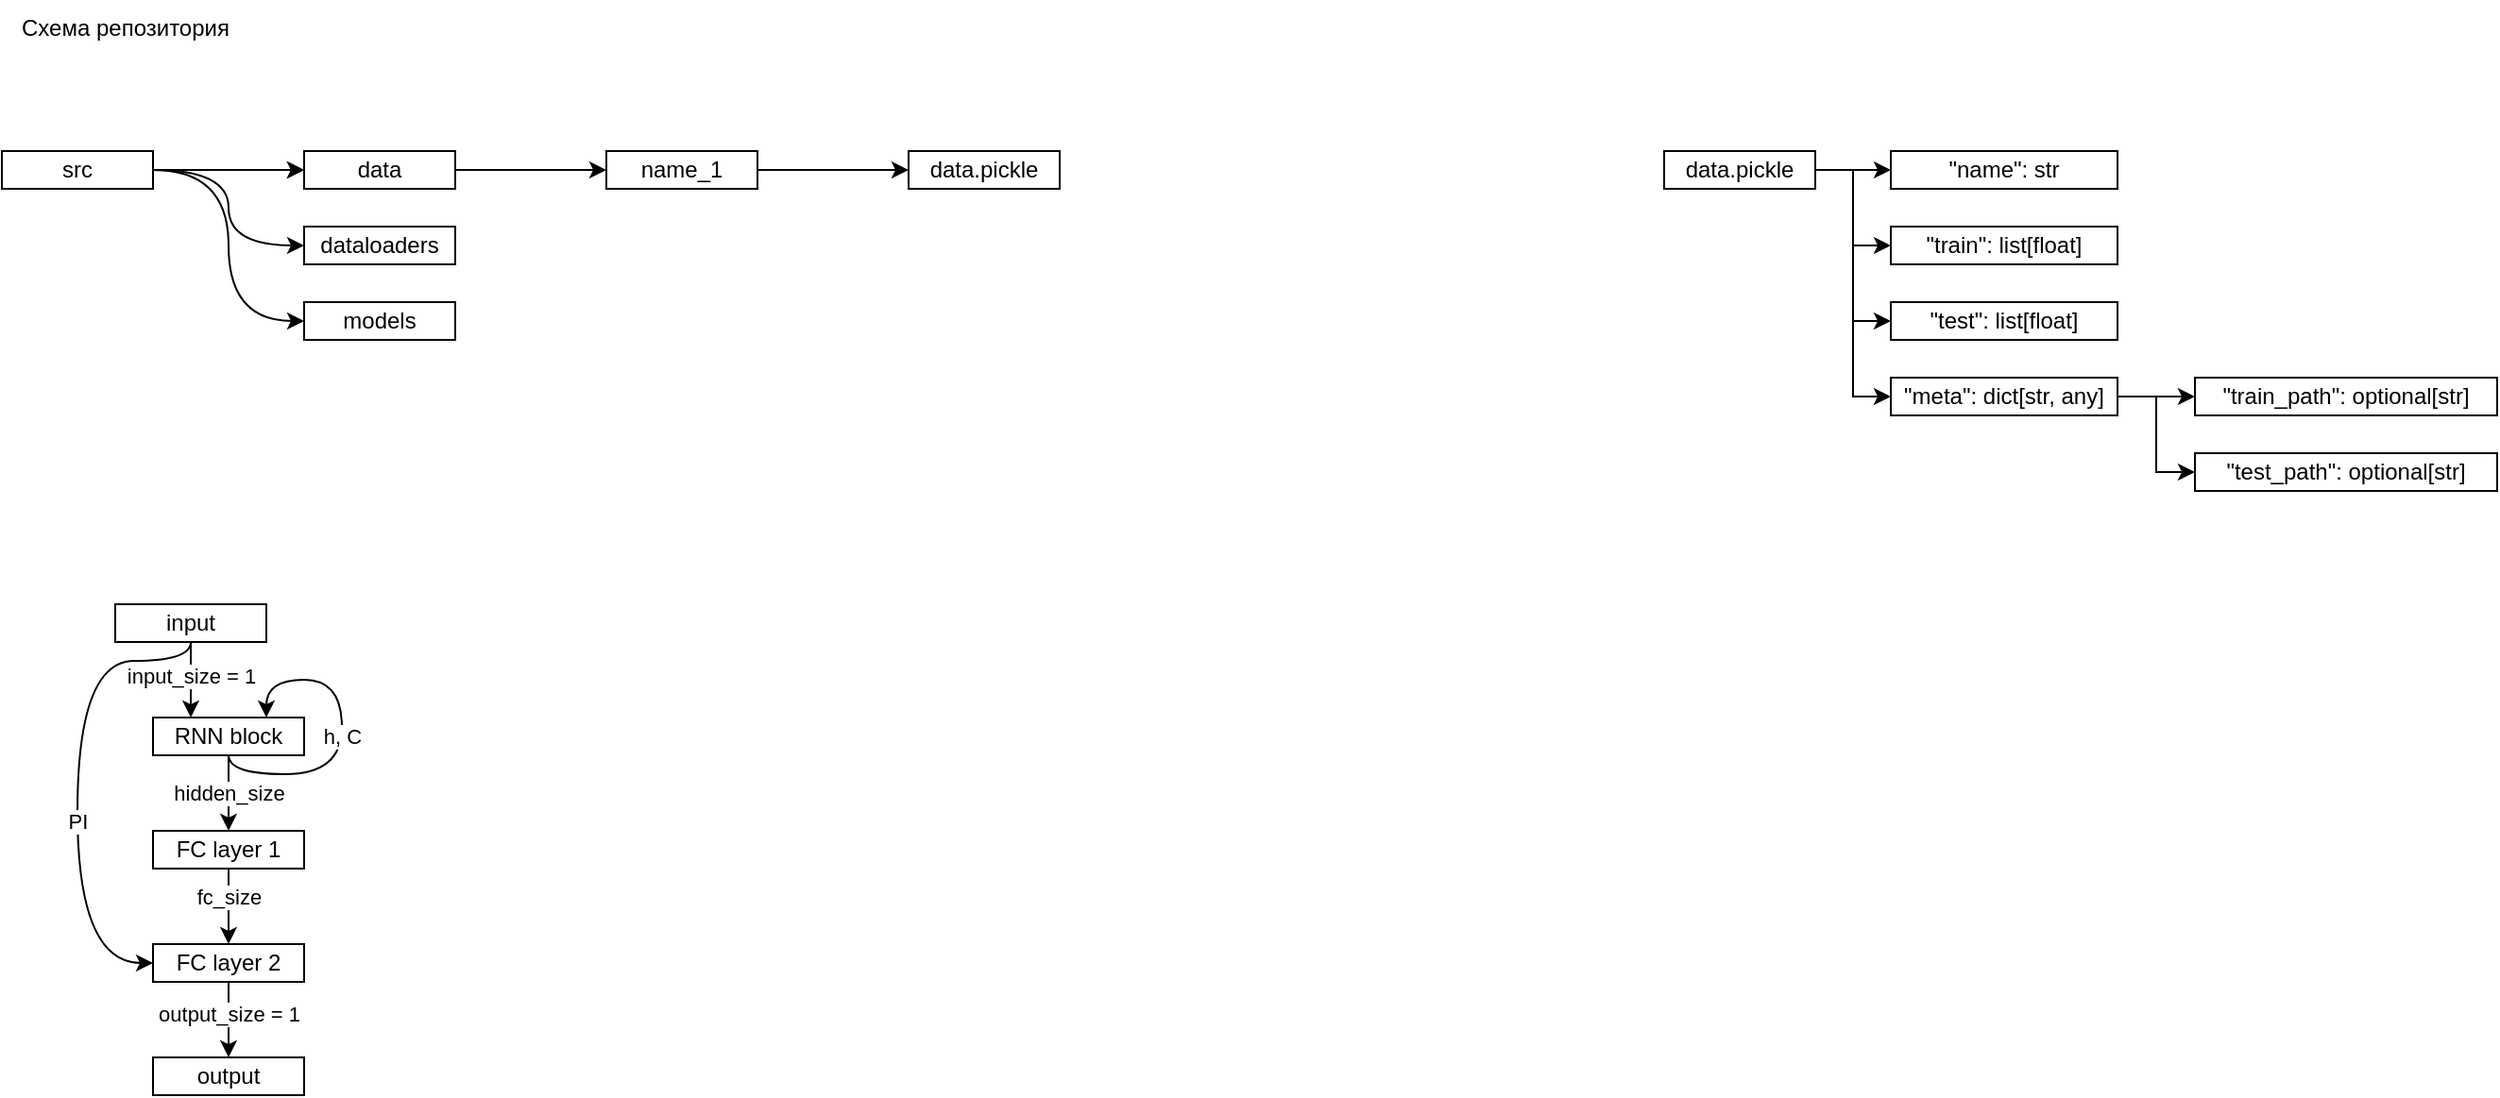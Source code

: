 <mxfile version="24.4.8" type="device">
  <diagram name="Страница — 1" id="RIEjaXJ4QyN4XcJh39Ws">
    <mxGraphModel dx="502" dy="334" grid="1" gridSize="10" guides="1" tooltips="1" connect="1" arrows="1" fold="1" page="1" pageScale="1" pageWidth="827" pageHeight="1169" math="0" shadow="0">
      <root>
        <mxCell id="0" />
        <mxCell id="1" parent="0" />
        <mxCell id="9eR8emhJQJkx69q9jZ3z-4" value="" style="edgeStyle=orthogonalEdgeStyle;rounded=0;orthogonalLoop=1;jettySize=auto;html=1;elbow=vertical;curved=1;" parent="1" source="9eR8emhJQJkx69q9jZ3z-1" target="9eR8emhJQJkx69q9jZ3z-3" edge="1">
          <mxGeometry relative="1" as="geometry" />
        </mxCell>
        <mxCell id="9eR8emhJQJkx69q9jZ3z-6" value="" style="edgeStyle=orthogonalEdgeStyle;rounded=0;orthogonalLoop=1;jettySize=auto;html=1;curved=1;entryX=0;entryY=0.5;entryDx=0;entryDy=0;" parent="1" source="9eR8emhJQJkx69q9jZ3z-1" target="9eR8emhJQJkx69q9jZ3z-5" edge="1">
          <mxGeometry relative="1" as="geometry" />
        </mxCell>
        <mxCell id="9eR8emhJQJkx69q9jZ3z-1" value="src" style="rounded=0;whiteSpace=wrap;html=1;fillColor=none;" parent="1" vertex="1">
          <mxGeometry x="80" y="120" width="80" height="20" as="geometry" />
        </mxCell>
        <mxCell id="9eR8emhJQJkx69q9jZ3z-2" value="Схема репозитория" style="text;html=1;align=center;verticalAlign=middle;resizable=0;points=[];autosize=1;strokeColor=none;fillColor=none;" parent="1" vertex="1">
          <mxGeometry x="80" y="40" width="130" height="30" as="geometry" />
        </mxCell>
        <mxCell id="9eR8emhJQJkx69q9jZ3z-5" value="dataloaders" style="rounded=0;whiteSpace=wrap;html=1;fillColor=none;" parent="1" vertex="1">
          <mxGeometry x="240" y="160" width="80" height="20" as="geometry" />
        </mxCell>
        <mxCell id="9eR8emhJQJkx69q9jZ3z-9" value="" style="edgeStyle=orthogonalEdgeStyle;rounded=0;orthogonalLoop=1;jettySize=auto;html=1;curved=1;entryX=0;entryY=0.5;entryDx=0;entryDy=0;" parent="1" source="9eR8emhJQJkx69q9jZ3z-1" target="9eR8emhJQJkx69q9jZ3z-10" edge="1">
          <mxGeometry relative="1" as="geometry">
            <mxPoint x="425" y="140" as="sourcePoint" />
          </mxGeometry>
        </mxCell>
        <mxCell id="9eR8emhJQJkx69q9jZ3z-10" value="models" style="rounded=0;whiteSpace=wrap;html=1;fillColor=none;" parent="1" vertex="1">
          <mxGeometry x="240" y="200" width="80" height="20" as="geometry" />
        </mxCell>
        <mxCell id="9eR8emhJQJkx69q9jZ3z-13" value="" style="edgeStyle=orthogonalEdgeStyle;rounded=0;orthogonalLoop=1;jettySize=auto;html=1;curved=1;" parent="1" source="9eR8emhJQJkx69q9jZ3z-1" target="9eR8emhJQJkx69q9jZ3z-3" edge="1">
          <mxGeometry relative="1" as="geometry">
            <mxPoint x="200" y="130" as="sourcePoint" />
            <mxPoint x="410" y="180" as="targetPoint" />
          </mxGeometry>
        </mxCell>
        <mxCell id="9eR8emhJQJkx69q9jZ3z-16" value="" style="edgeStyle=orthogonalEdgeStyle;rounded=0;orthogonalLoop=1;jettySize=auto;html=1;" parent="1" source="9eR8emhJQJkx69q9jZ3z-3" target="9eR8emhJQJkx69q9jZ3z-15" edge="1">
          <mxGeometry relative="1" as="geometry" />
        </mxCell>
        <mxCell id="9eR8emhJQJkx69q9jZ3z-3" value="data" style="rounded=0;whiteSpace=wrap;html=1;fillColor=none;" parent="1" vertex="1">
          <mxGeometry x="240" y="120" width="80" height="20" as="geometry" />
        </mxCell>
        <mxCell id="9eR8emhJQJkx69q9jZ3z-18" value="" style="edgeStyle=orthogonalEdgeStyle;rounded=0;orthogonalLoop=1;jettySize=auto;html=1;" parent="1" source="9eR8emhJQJkx69q9jZ3z-15" target="9eR8emhJQJkx69q9jZ3z-17" edge="1">
          <mxGeometry relative="1" as="geometry" />
        </mxCell>
        <mxCell id="9eR8emhJQJkx69q9jZ3z-15" value="name_1" style="rounded=0;whiteSpace=wrap;html=1;fillColor=none;" parent="1" vertex="1">
          <mxGeometry x="400" y="120" width="80" height="20" as="geometry" />
        </mxCell>
        <mxCell id="9eR8emhJQJkx69q9jZ3z-17" value="data.pickle" style="rounded=0;whiteSpace=wrap;html=1;fillColor=none;" parent="1" vertex="1">
          <mxGeometry x="560" y="120" width="80" height="20" as="geometry" />
        </mxCell>
        <mxCell id="9eR8emhJQJkx69q9jZ3z-22" value="" style="edgeStyle=elbowEdgeStyle;rounded=0;orthogonalLoop=1;jettySize=auto;html=1;" parent="1" source="9eR8emhJQJkx69q9jZ3z-20" target="9eR8emhJQJkx69q9jZ3z-21" edge="1">
          <mxGeometry relative="1" as="geometry" />
        </mxCell>
        <mxCell id="9eR8emhJQJkx69q9jZ3z-25" style="edgeStyle=elbowEdgeStyle;rounded=0;orthogonalLoop=1;jettySize=auto;html=1;entryX=0;entryY=0.5;entryDx=0;entryDy=0;" parent="1" source="9eR8emhJQJkx69q9jZ3z-20" target="9eR8emhJQJkx69q9jZ3z-24" edge="1">
          <mxGeometry relative="1" as="geometry" />
        </mxCell>
        <mxCell id="9eR8emhJQJkx69q9jZ3z-28" style="edgeStyle=elbowEdgeStyle;rounded=0;orthogonalLoop=1;jettySize=auto;html=1;entryX=0;entryY=0.5;entryDx=0;entryDy=0;" parent="1" source="9eR8emhJQJkx69q9jZ3z-20" target="9eR8emhJQJkx69q9jZ3z-27" edge="1">
          <mxGeometry relative="1" as="geometry" />
        </mxCell>
        <mxCell id="9eR8emhJQJkx69q9jZ3z-31" style="edgeStyle=elbowEdgeStyle;rounded=0;orthogonalLoop=1;jettySize=auto;html=1;entryX=0;entryY=0.5;entryDx=0;entryDy=0;" parent="1" source="9eR8emhJQJkx69q9jZ3z-20" target="9eR8emhJQJkx69q9jZ3z-30" edge="1">
          <mxGeometry relative="1" as="geometry" />
        </mxCell>
        <mxCell id="9eR8emhJQJkx69q9jZ3z-20" value="data.pickle" style="rounded=0;whiteSpace=wrap;html=1;fillColor=none;" parent="1" vertex="1">
          <mxGeometry x="960" y="120" width="80" height="20" as="geometry" />
        </mxCell>
        <mxCell id="9eR8emhJQJkx69q9jZ3z-21" value="&quot;name&quot;: str" style="rounded=0;whiteSpace=wrap;html=1;fillColor=none;" parent="1" vertex="1">
          <mxGeometry x="1080" y="120" width="120" height="20" as="geometry" />
        </mxCell>
        <mxCell id="9eR8emhJQJkx69q9jZ3z-24" value="&quot;train&quot;: list[float]" style="rounded=0;whiteSpace=wrap;html=1;fillColor=none;" parent="1" vertex="1">
          <mxGeometry x="1080" y="160" width="120" height="20" as="geometry" />
        </mxCell>
        <mxCell id="9eR8emhJQJkx69q9jZ3z-27" value="&quot;test&quot;: list[float]" style="rounded=0;whiteSpace=wrap;html=1;fillColor=none;" parent="1" vertex="1">
          <mxGeometry x="1080" y="200" width="120" height="20" as="geometry" />
        </mxCell>
        <mxCell id="9eR8emhJQJkx69q9jZ3z-33" value="" style="edgeStyle=elbowEdgeStyle;rounded=0;orthogonalLoop=1;jettySize=auto;html=1;" parent="1" source="9eR8emhJQJkx69q9jZ3z-30" target="9eR8emhJQJkx69q9jZ3z-32" edge="1">
          <mxGeometry relative="1" as="geometry" />
        </mxCell>
        <mxCell id="9eR8emhJQJkx69q9jZ3z-36" style="edgeStyle=elbowEdgeStyle;rounded=0;orthogonalLoop=1;jettySize=auto;html=1;entryX=0;entryY=0.5;entryDx=0;entryDy=0;" parent="1" source="9eR8emhJQJkx69q9jZ3z-30" target="9eR8emhJQJkx69q9jZ3z-34" edge="1">
          <mxGeometry relative="1" as="geometry" />
        </mxCell>
        <mxCell id="9eR8emhJQJkx69q9jZ3z-30" value="&quot;meta&quot;: dict[str, any]" style="rounded=0;whiteSpace=wrap;html=1;fillColor=none;" parent="1" vertex="1">
          <mxGeometry x="1080" y="240" width="120" height="20" as="geometry" />
        </mxCell>
        <mxCell id="9eR8emhJQJkx69q9jZ3z-32" value="&quot;train_path&quot;: optional[str]" style="rounded=0;whiteSpace=wrap;html=1;fillColor=none;" parent="1" vertex="1">
          <mxGeometry x="1241" y="240" width="160" height="20" as="geometry" />
        </mxCell>
        <mxCell id="9eR8emhJQJkx69q9jZ3z-34" value="&quot;test_path&quot;: optional[str]" style="rounded=0;whiteSpace=wrap;html=1;fillColor=none;" parent="1" vertex="1">
          <mxGeometry x="1241" y="280" width="160" height="20" as="geometry" />
        </mxCell>
        <mxCell id="TnTAu2xxdMj2oz4RLipb-9" style="edgeStyle=orthogonalEdgeStyle;rounded=0;orthogonalLoop=1;jettySize=auto;html=1;exitX=0.5;exitY=1;exitDx=0;exitDy=0;" edge="1" parent="1" source="TnTAu2xxdMj2oz4RLipb-1" target="TnTAu2xxdMj2oz4RLipb-4">
          <mxGeometry relative="1" as="geometry" />
        </mxCell>
        <mxCell id="TnTAu2xxdMj2oz4RLipb-15" value="hidden_size" style="edgeLabel;html=1;align=center;verticalAlign=middle;resizable=0;points=[];" vertex="1" connectable="0" parent="TnTAu2xxdMj2oz4RLipb-9">
          <mxGeometry x="-0.088" relative="1" as="geometry">
            <mxPoint y="2" as="offset" />
          </mxGeometry>
        </mxCell>
        <mxCell id="TnTAu2xxdMj2oz4RLipb-18" style="edgeStyle=orthogonalEdgeStyle;rounded=0;orthogonalLoop=1;jettySize=auto;html=1;curved=1;exitX=0.5;exitY=1;exitDx=0;exitDy=0;entryX=0.75;entryY=0;entryDx=0;entryDy=0;" edge="1" parent="1" source="TnTAu2xxdMj2oz4RLipb-1" target="TnTAu2xxdMj2oz4RLipb-1">
          <mxGeometry relative="1" as="geometry">
            <mxPoint x="270" y="430" as="targetPoint" />
            <mxPoint x="260" y="460" as="sourcePoint" />
            <Array as="points">
              <mxPoint x="200" y="450" />
              <mxPoint x="260" y="450" />
              <mxPoint x="260" y="400" />
              <mxPoint x="220" y="400" />
            </Array>
          </mxGeometry>
        </mxCell>
        <mxCell id="TnTAu2xxdMj2oz4RLipb-19" value="h, C" style="edgeLabel;html=1;align=center;verticalAlign=middle;resizable=0;points=[];" vertex="1" connectable="0" parent="TnTAu2xxdMj2oz4RLipb-18">
          <mxGeometry x="-0.031" relative="1" as="geometry">
            <mxPoint y="-3" as="offset" />
          </mxGeometry>
        </mxCell>
        <mxCell id="TnTAu2xxdMj2oz4RLipb-1" value="RNN block" style="rounded=0;whiteSpace=wrap;html=1;fillColor=none;" vertex="1" parent="1">
          <mxGeometry x="160" y="420" width="80" height="20" as="geometry" />
        </mxCell>
        <mxCell id="TnTAu2xxdMj2oz4RLipb-10" style="edgeStyle=orthogonalEdgeStyle;rounded=0;orthogonalLoop=1;jettySize=auto;html=1;entryX=0.5;entryY=0;entryDx=0;entryDy=0;" edge="1" parent="1" source="TnTAu2xxdMj2oz4RLipb-4" target="TnTAu2xxdMj2oz4RLipb-5">
          <mxGeometry relative="1" as="geometry" />
        </mxCell>
        <mxCell id="TnTAu2xxdMj2oz4RLipb-16" value="fc_size" style="edgeLabel;html=1;align=center;verticalAlign=middle;resizable=0;points=[];" vertex="1" connectable="0" parent="TnTAu2xxdMj2oz4RLipb-10">
          <mxGeometry x="-0.284" relative="1" as="geometry">
            <mxPoint as="offset" />
          </mxGeometry>
        </mxCell>
        <mxCell id="TnTAu2xxdMj2oz4RLipb-4" value="FC layer 1" style="rounded=0;whiteSpace=wrap;html=1;fillColor=none;" vertex="1" parent="1">
          <mxGeometry x="160" y="480" width="80" height="20" as="geometry" />
        </mxCell>
        <mxCell id="TnTAu2xxdMj2oz4RLipb-12" style="edgeStyle=orthogonalEdgeStyle;rounded=0;orthogonalLoop=1;jettySize=auto;html=1;exitX=0.5;exitY=1;exitDx=0;exitDy=0;entryX=0.5;entryY=0;entryDx=0;entryDy=0;" edge="1" parent="1" source="TnTAu2xxdMj2oz4RLipb-5" target="TnTAu2xxdMj2oz4RLipb-6">
          <mxGeometry relative="1" as="geometry" />
        </mxCell>
        <mxCell id="TnTAu2xxdMj2oz4RLipb-13" value="output_size = 1" style="edgeLabel;html=1;align=center;verticalAlign=middle;resizable=0;points=[];" vertex="1" connectable="0" parent="TnTAu2xxdMj2oz4RLipb-12">
          <mxGeometry x="-0.167" relative="1" as="geometry">
            <mxPoint as="offset" />
          </mxGeometry>
        </mxCell>
        <mxCell id="TnTAu2xxdMj2oz4RLipb-5" value="FC layer 2" style="rounded=0;whiteSpace=wrap;html=1;fillColor=none;" vertex="1" parent="1">
          <mxGeometry x="160" y="540" width="80" height="20" as="geometry" />
        </mxCell>
        <mxCell id="TnTAu2xxdMj2oz4RLipb-6" value="output" style="rounded=0;whiteSpace=wrap;html=1;fillColor=none;" vertex="1" parent="1">
          <mxGeometry x="160" y="600" width="80" height="20" as="geometry" />
        </mxCell>
        <mxCell id="TnTAu2xxdMj2oz4RLipb-8" style="edgeStyle=orthogonalEdgeStyle;rounded=0;orthogonalLoop=1;jettySize=auto;html=1;entryX=0.25;entryY=0;entryDx=0;entryDy=0;" edge="1" parent="1" source="TnTAu2xxdMj2oz4RLipb-7" target="TnTAu2xxdMj2oz4RLipb-1">
          <mxGeometry relative="1" as="geometry" />
        </mxCell>
        <mxCell id="TnTAu2xxdMj2oz4RLipb-14" value="input_size = 1" style="edgeLabel;html=1;align=center;verticalAlign=middle;resizable=0;points=[];" vertex="1" connectable="0" parent="TnTAu2xxdMj2oz4RLipb-8">
          <mxGeometry x="-0.128" relative="1" as="geometry">
            <mxPoint as="offset" />
          </mxGeometry>
        </mxCell>
        <mxCell id="TnTAu2xxdMj2oz4RLipb-20" style="edgeStyle=orthogonalEdgeStyle;rounded=0;orthogonalLoop=1;jettySize=auto;html=1;curved=1;exitX=0.5;exitY=1;exitDx=0;exitDy=0;entryX=0;entryY=0.5;entryDx=0;entryDy=0;" edge="1" parent="1" source="TnTAu2xxdMj2oz4RLipb-7" target="TnTAu2xxdMj2oz4RLipb-5">
          <mxGeometry relative="1" as="geometry">
            <mxPoint x="170" y="380" as="sourcePoint" />
            <mxPoint x="150" y="550" as="targetPoint" />
            <Array as="points">
              <mxPoint x="180" y="390" />
              <mxPoint x="120" y="390" />
              <mxPoint x="120" y="550" />
            </Array>
          </mxGeometry>
        </mxCell>
        <mxCell id="TnTAu2xxdMj2oz4RLipb-21" value="PI" style="edgeLabel;html=1;align=center;verticalAlign=middle;resizable=0;points=[];" vertex="1" connectable="0" parent="TnTAu2xxdMj2oz4RLipb-20">
          <mxGeometry x="0.143" relative="1" as="geometry">
            <mxPoint as="offset" />
          </mxGeometry>
        </mxCell>
        <mxCell id="TnTAu2xxdMj2oz4RLipb-7" value="input" style="rounded=0;whiteSpace=wrap;html=1;fillColor=none;" vertex="1" parent="1">
          <mxGeometry x="140" y="360" width="80" height="20" as="geometry" />
        </mxCell>
      </root>
    </mxGraphModel>
  </diagram>
</mxfile>
